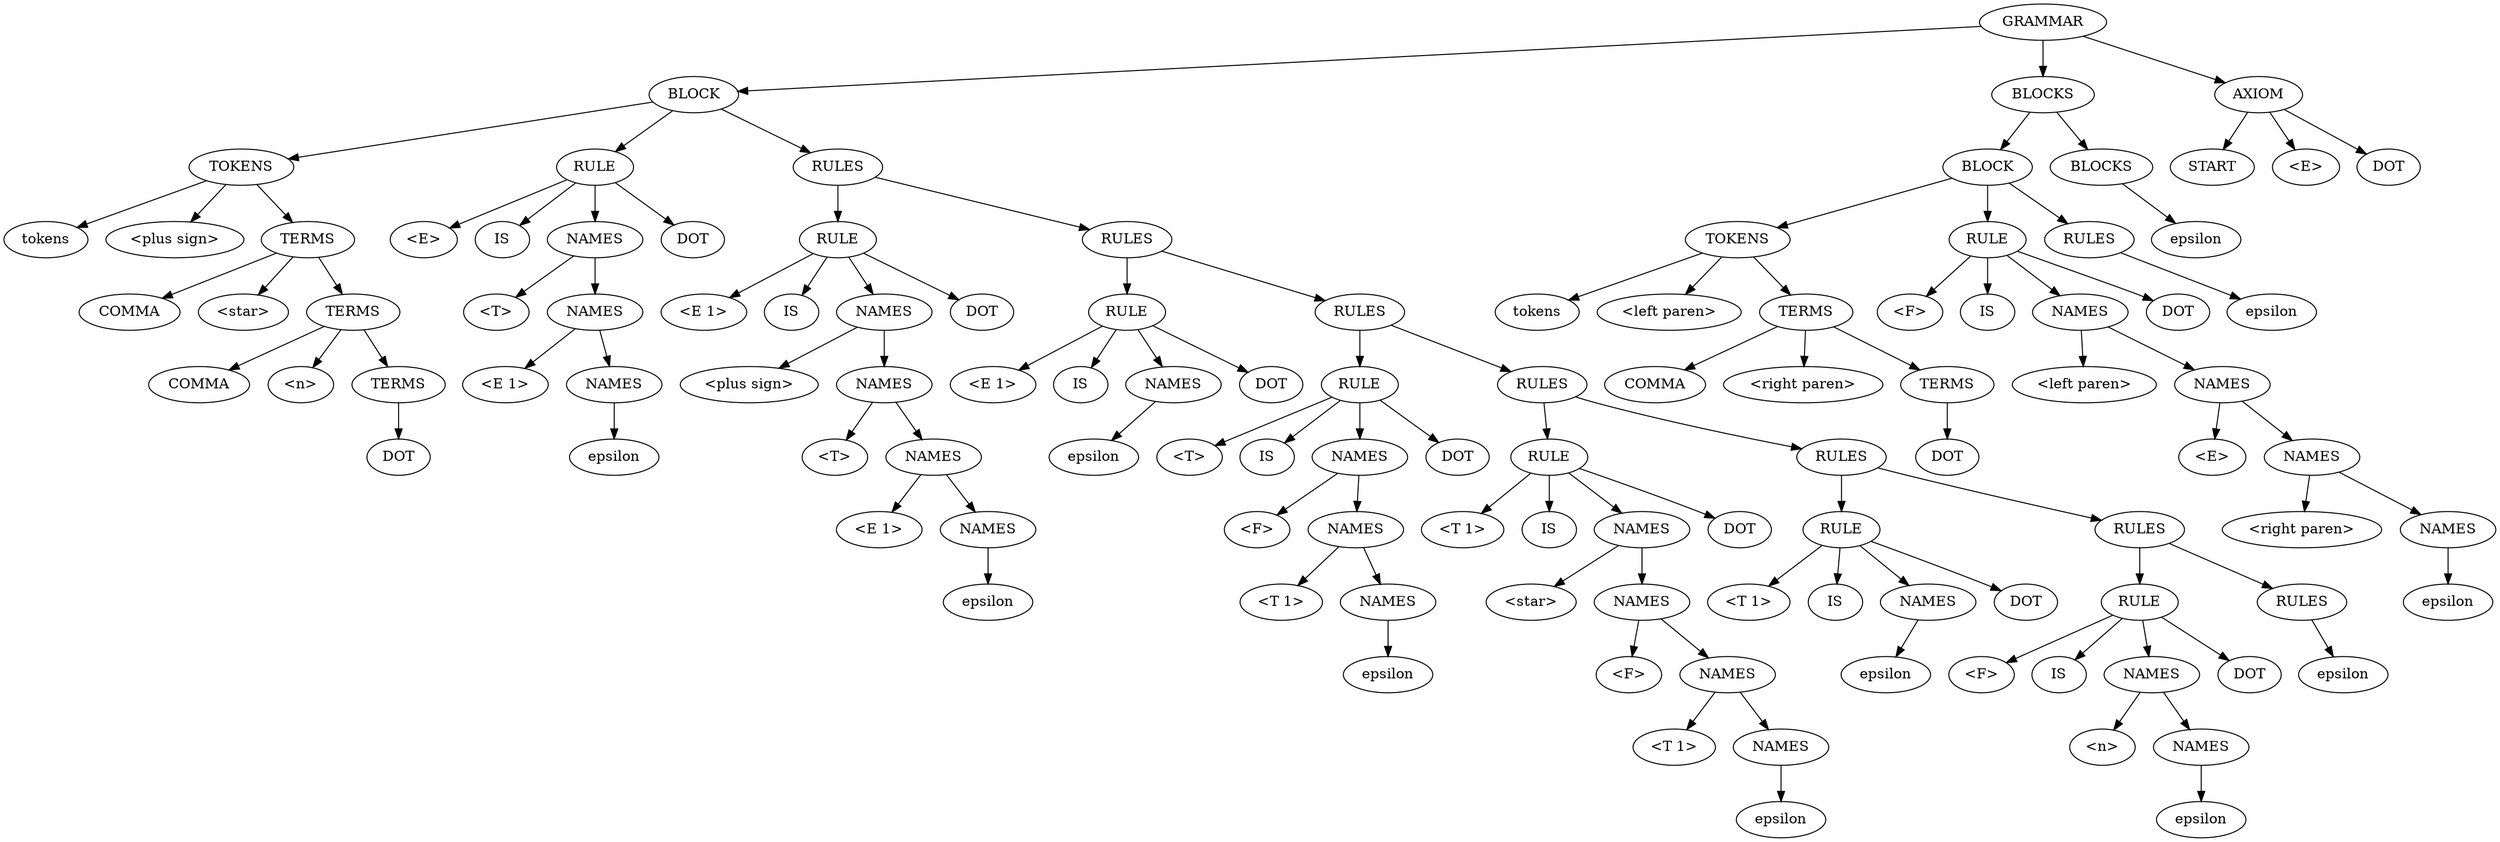 digraph {
2 [label = "GRAMMAR"]
2 -> 3
2 -> 4
2 -> 5
3 [label = "BLOCK"]
3 -> 6
3 -> 7
3 -> 8
6 [label = "TOKENS"]
6 -> 9
6 -> 10
6 -> 11
9 [label = "tokens"]
10 [label = "<plus sign>"]
11 [label = "TERMS"]
11 -> 12
11 -> 13
11 -> 14
12 [label = "COMMA"]
13 [label = "<star>"]
14 [label = "TERMS"]
14 -> 15
14 -> 16
14 -> 17
15 [label = "COMMA"]
16 [label = "<n>"]
17 [label = "TERMS"]
17 -> 18
18 [label = "DOT"]
7 [label = "RULE"]
7 -> 19
7 -> 20
7 -> 21
7 -> 22
19 [label = "<E>"]
20 [label = "IS"]
21 [label = "NAMES"]
21 -> 23
21 -> 24
23 [label = "<T>"]
24 [label = "NAMES"]
24 -> 25
24 -> 26
25 [label = "<E 1>"]
26 [label = "NAMES"]
26 -> 27
27 [label = "epsilon"]
22 [label = "DOT"]
8 [label = "RULES"]
8 -> 28
8 -> 29
28 [label = "RULE"]
28 -> 30
28 -> 31
28 -> 32
28 -> 33
30 [label = "<E 1>"]
31 [label = "IS"]
32 [label = "NAMES"]
32 -> 34
32 -> 35
34 [label = "<plus sign>"]
35 [label = "NAMES"]
35 -> 36
35 -> 37
36 [label = "<T>"]
37 [label = "NAMES"]
37 -> 38
37 -> 39
38 [label = "<E 1>"]
39 [label = "NAMES"]
39 -> 40
40 [label = "epsilon"]
33 [label = "DOT"]
29 [label = "RULES"]
29 -> 41
29 -> 42
41 [label = "RULE"]
41 -> 43
41 -> 44
41 -> 45
41 -> 46
43 [label = "<E 1>"]
44 [label = "IS"]
45 [label = "NAMES"]
45 -> 47
47 [label = "epsilon"]
46 [label = "DOT"]
42 [label = "RULES"]
42 -> 48
42 -> 49
48 [label = "RULE"]
48 -> 50
48 -> 51
48 -> 52
48 -> 53
50 [label = "<T>"]
51 [label = "IS"]
52 [label = "NAMES"]
52 -> 54
52 -> 55
54 [label = "<F>"]
55 [label = "NAMES"]
55 -> 56
55 -> 57
56 [label = "<T 1>"]
57 [label = "NAMES"]
57 -> 58
58 [label = "epsilon"]
53 [label = "DOT"]
49 [label = "RULES"]
49 -> 59
49 -> 60
59 [label = "RULE"]
59 -> 61
59 -> 62
59 -> 63
59 -> 64
61 [label = "<T 1>"]
62 [label = "IS"]
63 [label = "NAMES"]
63 -> 65
63 -> 66
65 [label = "<star>"]
66 [label = "NAMES"]
66 -> 67
66 -> 68
67 [label = "<F>"]
68 [label = "NAMES"]
68 -> 69
68 -> 70
69 [label = "<T 1>"]
70 [label = "NAMES"]
70 -> 71
71 [label = "epsilon"]
64 [label = "DOT"]
60 [label = "RULES"]
60 -> 72
60 -> 73
72 [label = "RULE"]
72 -> 74
72 -> 75
72 -> 76
72 -> 77
74 [label = "<T 1>"]
75 [label = "IS"]
76 [label = "NAMES"]
76 -> 78
78 [label = "epsilon"]
77 [label = "DOT"]
73 [label = "RULES"]
73 -> 79
73 -> 80
79 [label = "RULE"]
79 -> 81
79 -> 82
79 -> 83
79 -> 84
81 [label = "<F>"]
82 [label = "IS"]
83 [label = "NAMES"]
83 -> 85
83 -> 86
85 [label = "<n>"]
86 [label = "NAMES"]
86 -> 87
87 [label = "epsilon"]
84 [label = "DOT"]
80 [label = "RULES"]
80 -> 88
88 [label = "epsilon"]
4 [label = "BLOCKS"]
4 -> 89
4 -> 90
89 [label = "BLOCK"]
89 -> 91
89 -> 92
89 -> 93
91 [label = "TOKENS"]
91 -> 94
91 -> 95
91 -> 96
94 [label = "tokens"]
95 [label = "<left paren>"]
96 [label = "TERMS"]
96 -> 97
96 -> 98
96 -> 99
97 [label = "COMMA"]
98 [label = "<right paren>"]
99 [label = "TERMS"]
99 -> 100
100 [label = "DOT"]
92 [label = "RULE"]
92 -> 101
92 -> 102
92 -> 103
92 -> 104
101 [label = "<F>"]
102 [label = "IS"]
103 [label = "NAMES"]
103 -> 105
103 -> 106
105 [label = "<left paren>"]
106 [label = "NAMES"]
106 -> 107
106 -> 108
107 [label = "<E>"]
108 [label = "NAMES"]
108 -> 109
108 -> 110
109 [label = "<right paren>"]
110 [label = "NAMES"]
110 -> 111
111 [label = "epsilon"]
104 [label = "DOT"]
93 [label = "RULES"]
93 -> 112
112 [label = "epsilon"]
90 [label = "BLOCKS"]
90 -> 113
113 [label = "epsilon"]
5 [label = "AXIOM"]
5 -> 114
5 -> 115
5 -> 116
114 [label = "START"]
115 [label = "<E>"]
116 [label = "DOT"]
}